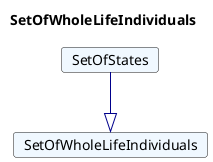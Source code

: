 @startuml
Title SetOfWholeLifeIndividuals 

Card SetOfWholeLifeIndividuals #F0F8FF [
SetOfWholeLifeIndividuals
]
Card SetOfStates #F0F8FF [
SetOfStates
]
SetOfStates --|> SetOfWholeLifeIndividuals  #00008B 
@enduml